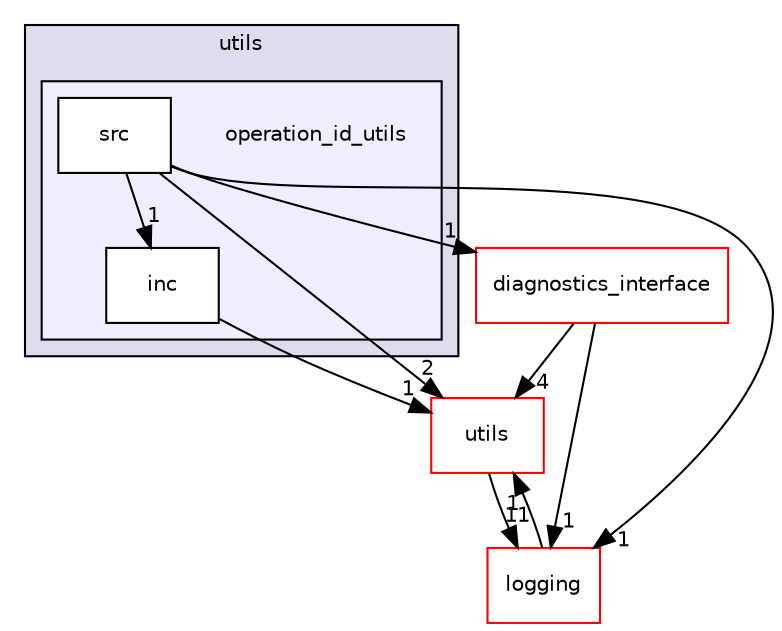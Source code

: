 digraph "src/diagnostics_component/utils/operation_id_utils" {
  compound=true
  node [ fontsize="10", fontname="Helvetica"];
  edge [ labelfontsize="10", labelfontname="Helvetica"];
  subgraph clusterdir_0b08a3592cead61e1dbb133c3ae6d98a {
    graph [ bgcolor="#ddddee", pencolor="black", label="utils" fontname="Helvetica", fontsize="10", URL="dir_0b08a3592cead61e1dbb133c3ae6d98a.html"]
  subgraph clusterdir_47e71466540d833643e2e0770c2ad96f {
    graph [ bgcolor="#eeeeff", pencolor="black", label="" URL="dir_47e71466540d833643e2e0770c2ad96f.html"];
    dir_47e71466540d833643e2e0770c2ad96f [shape=plaintext label="operation_id_utils"];
    dir_b7174301467d937f8ddf77c10efa576e [shape=box label="inc" color="black" fillcolor="white" style="filled" URL="dir_b7174301467d937f8ddf77c10efa576e.html"];
    dir_7044917038872951b14a3d8a5a968cd1 [shape=box label="src" color="black" fillcolor="white" style="filled" URL="dir_7044917038872951b14a3d8a5a968cd1.html"];
  }
  }
  dir_2877e30d2e57fa711a377e0a8855492c [shape=box label="diagnostics_interface" fillcolor="white" style="filled" color="red" URL="dir_2877e30d2e57fa711a377e0a8855492c.html"];
  dir_b3320b59a4aa4a7431bc8488b87009bf [shape=box label="logging" fillcolor="white" style="filled" color="red" URL="dir_b3320b59a4aa4a7431bc8488b87009bf.html"];
  dir_313caf1132e152dd9b58bea13a4052ca [shape=box label="utils" fillcolor="white" style="filled" color="red" URL="dir_313caf1132e152dd9b58bea13a4052ca.html"];
  dir_2877e30d2e57fa711a377e0a8855492c->dir_b3320b59a4aa4a7431bc8488b87009bf [headlabel="1", labeldistance=1.5 headhref="dir_000056_000143.html"];
  dir_2877e30d2e57fa711a377e0a8855492c->dir_313caf1132e152dd9b58bea13a4052ca [headlabel="4", labeldistance=1.5 headhref="dir_000056_000154.html"];
  dir_b7174301467d937f8ddf77c10efa576e->dir_313caf1132e152dd9b58bea13a4052ca [headlabel="1", labeldistance=1.5 headhref="dir_000070_000154.html"];
  dir_b3320b59a4aa4a7431bc8488b87009bf->dir_313caf1132e152dd9b58bea13a4052ca [headlabel="1", labeldistance=1.5 headhref="dir_000143_000154.html"];
  dir_313caf1132e152dd9b58bea13a4052ca->dir_b3320b59a4aa4a7431bc8488b87009bf [headlabel="11", labeldistance=1.5 headhref="dir_000154_000143.html"];
  dir_7044917038872951b14a3d8a5a968cd1->dir_2877e30d2e57fa711a377e0a8855492c [headlabel="1", labeldistance=1.5 headhref="dir_000071_000056.html"];
  dir_7044917038872951b14a3d8a5a968cd1->dir_b7174301467d937f8ddf77c10efa576e [headlabel="1", labeldistance=1.5 headhref="dir_000071_000070.html"];
  dir_7044917038872951b14a3d8a5a968cd1->dir_b3320b59a4aa4a7431bc8488b87009bf [headlabel="1", labeldistance=1.5 headhref="dir_000071_000143.html"];
  dir_7044917038872951b14a3d8a5a968cd1->dir_313caf1132e152dd9b58bea13a4052ca [headlabel="2", labeldistance=1.5 headhref="dir_000071_000154.html"];
}
